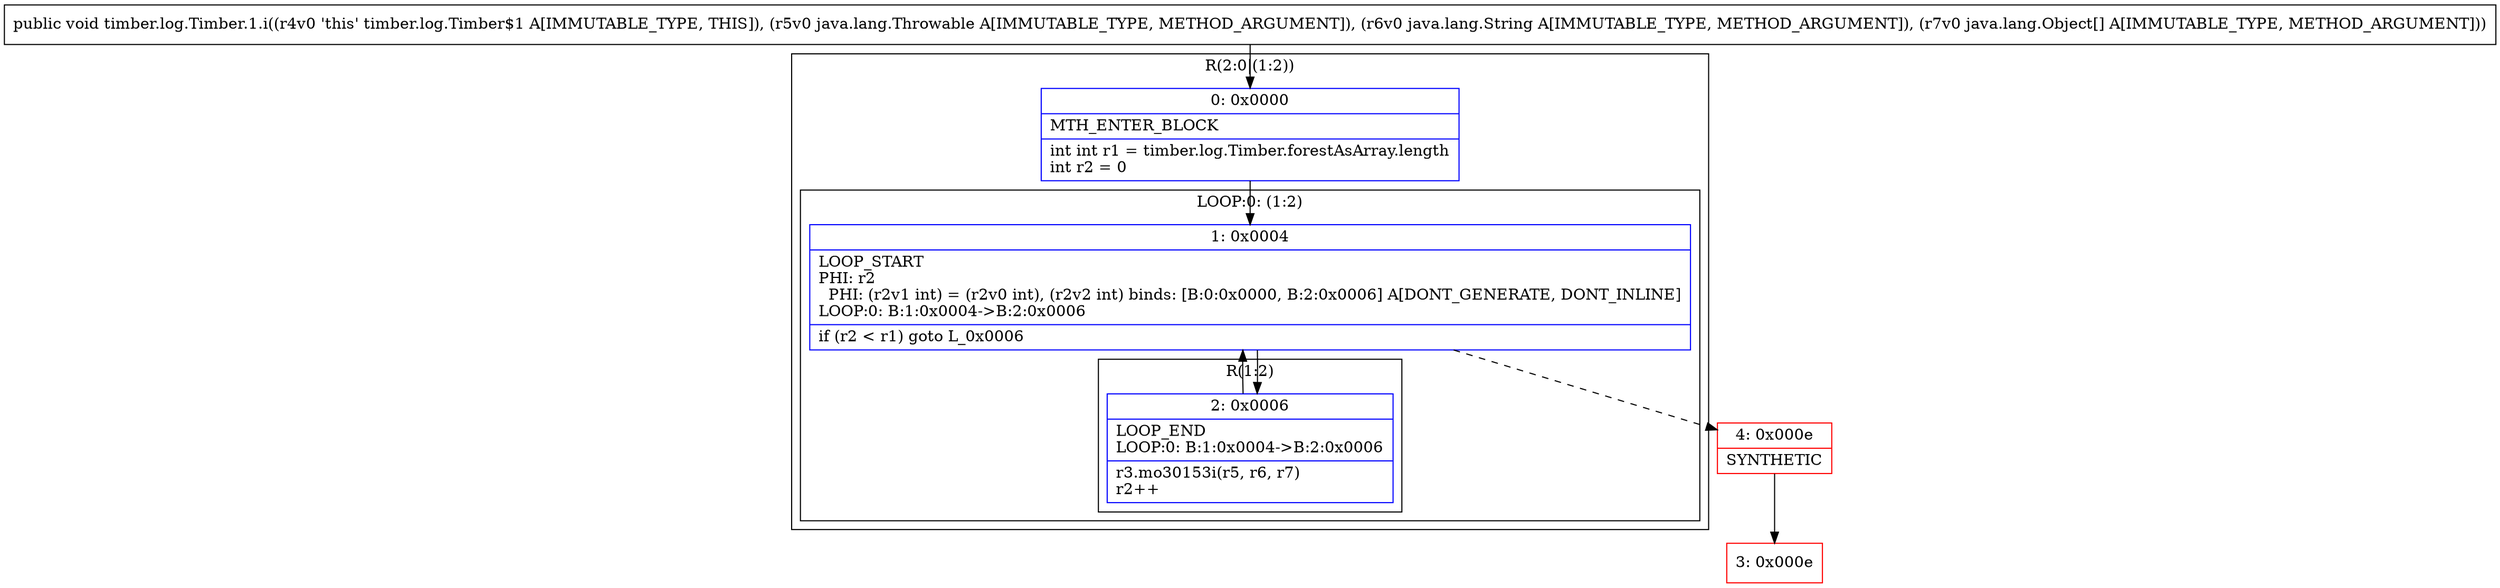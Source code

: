 digraph "CFG fortimber.log.Timber.1.i(Ljava\/lang\/Throwable;Ljava\/lang\/String;[Ljava\/lang\/Object;)V" {
subgraph cluster_Region_1864632812 {
label = "R(2:0|(1:2))";
node [shape=record,color=blue];
Node_0 [shape=record,label="{0\:\ 0x0000|MTH_ENTER_BLOCK\l|int int r1 = timber.log.Timber.forestAsArray.length\lint r2 = 0\l}"];
subgraph cluster_LoopRegion_183553524 {
label = "LOOP:0: (1:2)";
node [shape=record,color=blue];
Node_1 [shape=record,label="{1\:\ 0x0004|LOOP_START\lPHI: r2 \l  PHI: (r2v1 int) = (r2v0 int), (r2v2 int) binds: [B:0:0x0000, B:2:0x0006] A[DONT_GENERATE, DONT_INLINE]\lLOOP:0: B:1:0x0004\-\>B:2:0x0006\l|if (r2 \< r1) goto L_0x0006\l}"];
subgraph cluster_Region_1296212552 {
label = "R(1:2)";
node [shape=record,color=blue];
Node_2 [shape=record,label="{2\:\ 0x0006|LOOP_END\lLOOP:0: B:1:0x0004\-\>B:2:0x0006\l|r3.mo30153i(r5, r6, r7)\lr2++\l}"];
}
}
}
Node_3 [shape=record,color=red,label="{3\:\ 0x000e}"];
Node_4 [shape=record,color=red,label="{4\:\ 0x000e|SYNTHETIC\l}"];
MethodNode[shape=record,label="{public void timber.log.Timber.1.i((r4v0 'this' timber.log.Timber$1 A[IMMUTABLE_TYPE, THIS]), (r5v0 java.lang.Throwable A[IMMUTABLE_TYPE, METHOD_ARGUMENT]), (r6v0 java.lang.String A[IMMUTABLE_TYPE, METHOD_ARGUMENT]), (r7v0 java.lang.Object[] A[IMMUTABLE_TYPE, METHOD_ARGUMENT])) }"];
MethodNode -> Node_0;
Node_0 -> Node_1;
Node_1 -> Node_2;
Node_1 -> Node_4[style=dashed];
Node_2 -> Node_1;
Node_4 -> Node_3;
}

